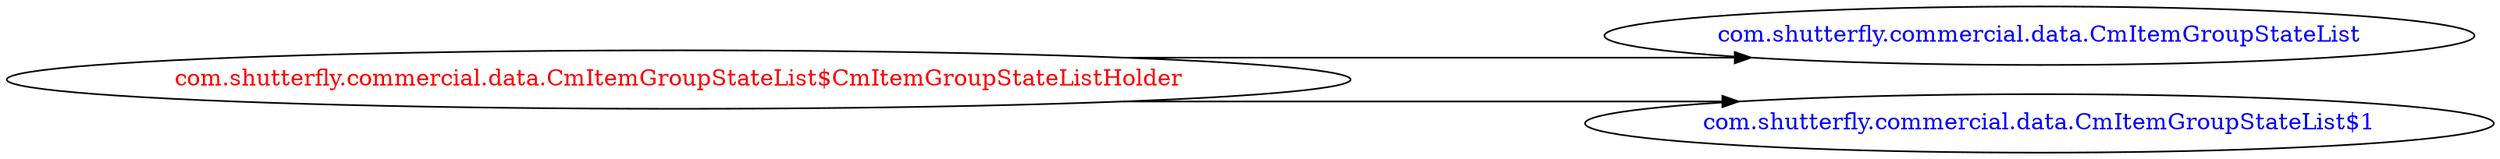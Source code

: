 digraph dependencyGraph {
 concentrate=true;
 ranksep="2.0";
 rankdir="LR"; 
 splines="ortho";
"com.shutterfly.commercial.data.CmItemGroupStateList$CmItemGroupStateListHolder" [fontcolor="red"];
"com.shutterfly.commercial.data.CmItemGroupStateList" [ fontcolor="blue" ];
"com.shutterfly.commercial.data.CmItemGroupStateList$CmItemGroupStateListHolder"->"com.shutterfly.commercial.data.CmItemGroupStateList";
"com.shutterfly.commercial.data.CmItemGroupStateList$1" [ fontcolor="blue" ];
"com.shutterfly.commercial.data.CmItemGroupStateList$CmItemGroupStateListHolder"->"com.shutterfly.commercial.data.CmItemGroupStateList$1";
}